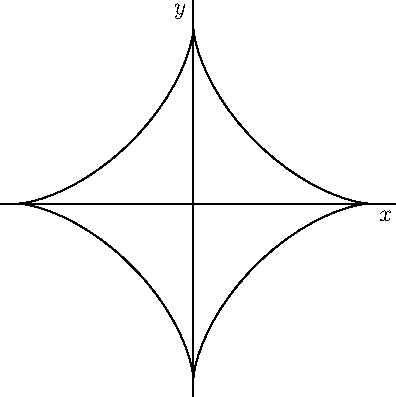 size(7cm,7cm);
import graph;

xlimits(-1.1,1.1);
ylimits(-1.1,1.1);

xaxis("$x$");
yaxis("$y$");

real x(real t) {return (cos(t))^3;}
real y(real t) {return (sin(t))^3;}

draw(graph(x,y,0,2*pi));


